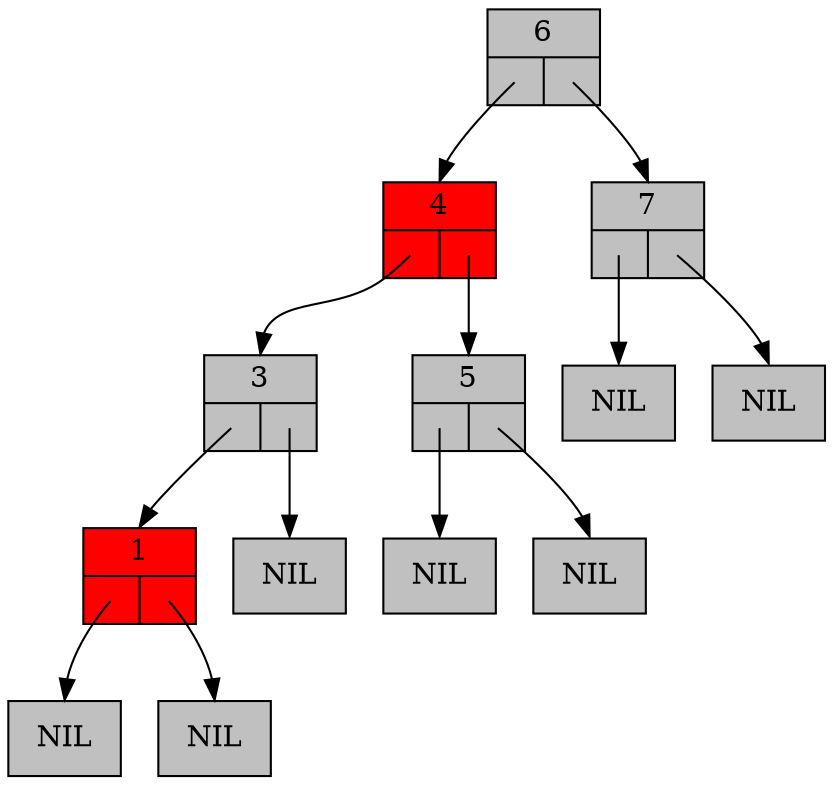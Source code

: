 digraph RedBlackTree {
	graph [ranksep=0.5];
	node [shape = record];

	n1 [label="{1|{<left>|<right>}}", style=filled, fillcolor=red];
	lnil1 [style=filled, fillcolor=grey, label="NIL"];
	n1:left:c -> lnil1:n [headclip=false, tailclip=false]
	rnil1 [style=filled, fillcolor=grey, label="NIL"];
	n1:right:c -> rnil1:n [headclip=false, tailclip=false]
	n3 [label="{3|{<left>|<right>}}", style=filled, fillcolor=grey];
	n3:left:c -> n1:n [headclip=false, tailclip=false]
	rnil3 [style=filled, fillcolor=grey, label="NIL"];
	n3:right:c -> rnil3:n [headclip=false, tailclip=false]
	n4 [label="{4|{<left>|<right>}}", style=filled, fillcolor=red];
	n4:left:c -> n3:n [headclip=false, tailclip=false]
	n4:right:c -> n5:n [headclip=false, tailclip=false]
	n5 [label="{5|{<left>|<right>}}", style=filled, fillcolor=grey];
	lnil5 [style=filled, fillcolor=grey, label="NIL"];
	n5:left:c -> lnil5:n [headclip=false, tailclip=false]
	rnil5 [style=filled, fillcolor=grey, label="NIL"];
	n5:right:c -> rnil5:n [headclip=false, tailclip=false]
	n6 [label="{6|{<left>|<right>}}", style=filled, fillcolor=grey];
	n6:left:c -> n4:n [headclip=false, tailclip=false]
	n6:right:c -> n7:n [headclip=false, tailclip=false]
	n7 [label="{7|{<left>|<right>}}", style=filled, fillcolor=grey];
	lnil7 [style=filled, fillcolor=grey, label="NIL"];
	n7:left:c -> lnil7:n [headclip=false, tailclip=false]
	rnil7 [style=filled, fillcolor=grey, label="NIL"];
	n7:right:c -> rnil7:n [headclip=false, tailclip=false]

}
